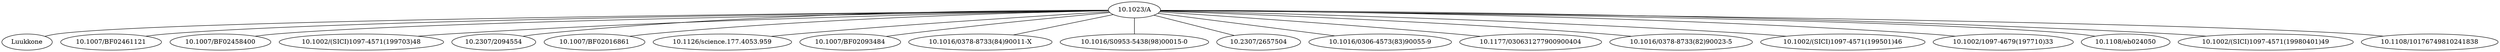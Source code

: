 strict graph mind_map201 {
	"10.1023/A" -- Luukkone
	"10.1023/A" -- "10.1007/BF02461121"
	"10.1023/A" -- "10.1007/BF02458400"
	"10.1023/A" -- "10.1002/(SICI)1097-4571(199703)48"
	"10.1023/A" -- "10.2307/2094554"
	"10.1023/A" -- "10.1007/BF02016861"
	"10.1023/A" -- "10.1126/science.177.4053.959"
	"10.1023/A" -- "10.1007/BF02093484"
	"10.1023/A" -- "10.1016/0378-8733(84)90011-X"
	"10.1023/A" -- "10.1016/S0953-5438(98)00015-0"
	"10.1023/A" -- "10.2307/2657504"
	"10.1023/A" -- "10.1016/0306-4573(83)90055-9"
	"10.1023/A" -- "10.1177/030631277900900404"
	"10.1023/A" -- "10.1016/0378-8733(82)90023-5"
	"10.1023/A" -- "10.1002/(SICI)1097-4571(199501)46"
	"10.1023/A" -- "10.1002/1097-4679(197710)33"
	"10.1023/A" -- "10.1108/eb024050"
	"10.1023/A" -- "10.1002/(SICI)1097-4571(19980401)49"
	"10.1023/A" -- "10.1108/10176749810241838"
}
